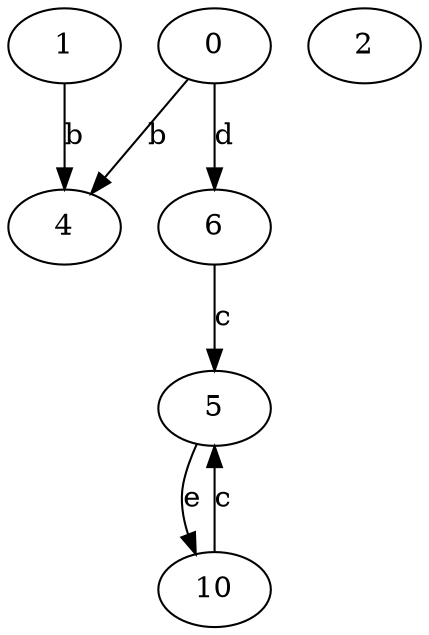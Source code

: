 strict digraph  {
1;
0;
2;
4;
5;
6;
10;
1 -> 4  [label=b];
0 -> 4  [label=b];
0 -> 6  [label=d];
5 -> 10  [label=e];
6 -> 5  [label=c];
10 -> 5  [label=c];
}
